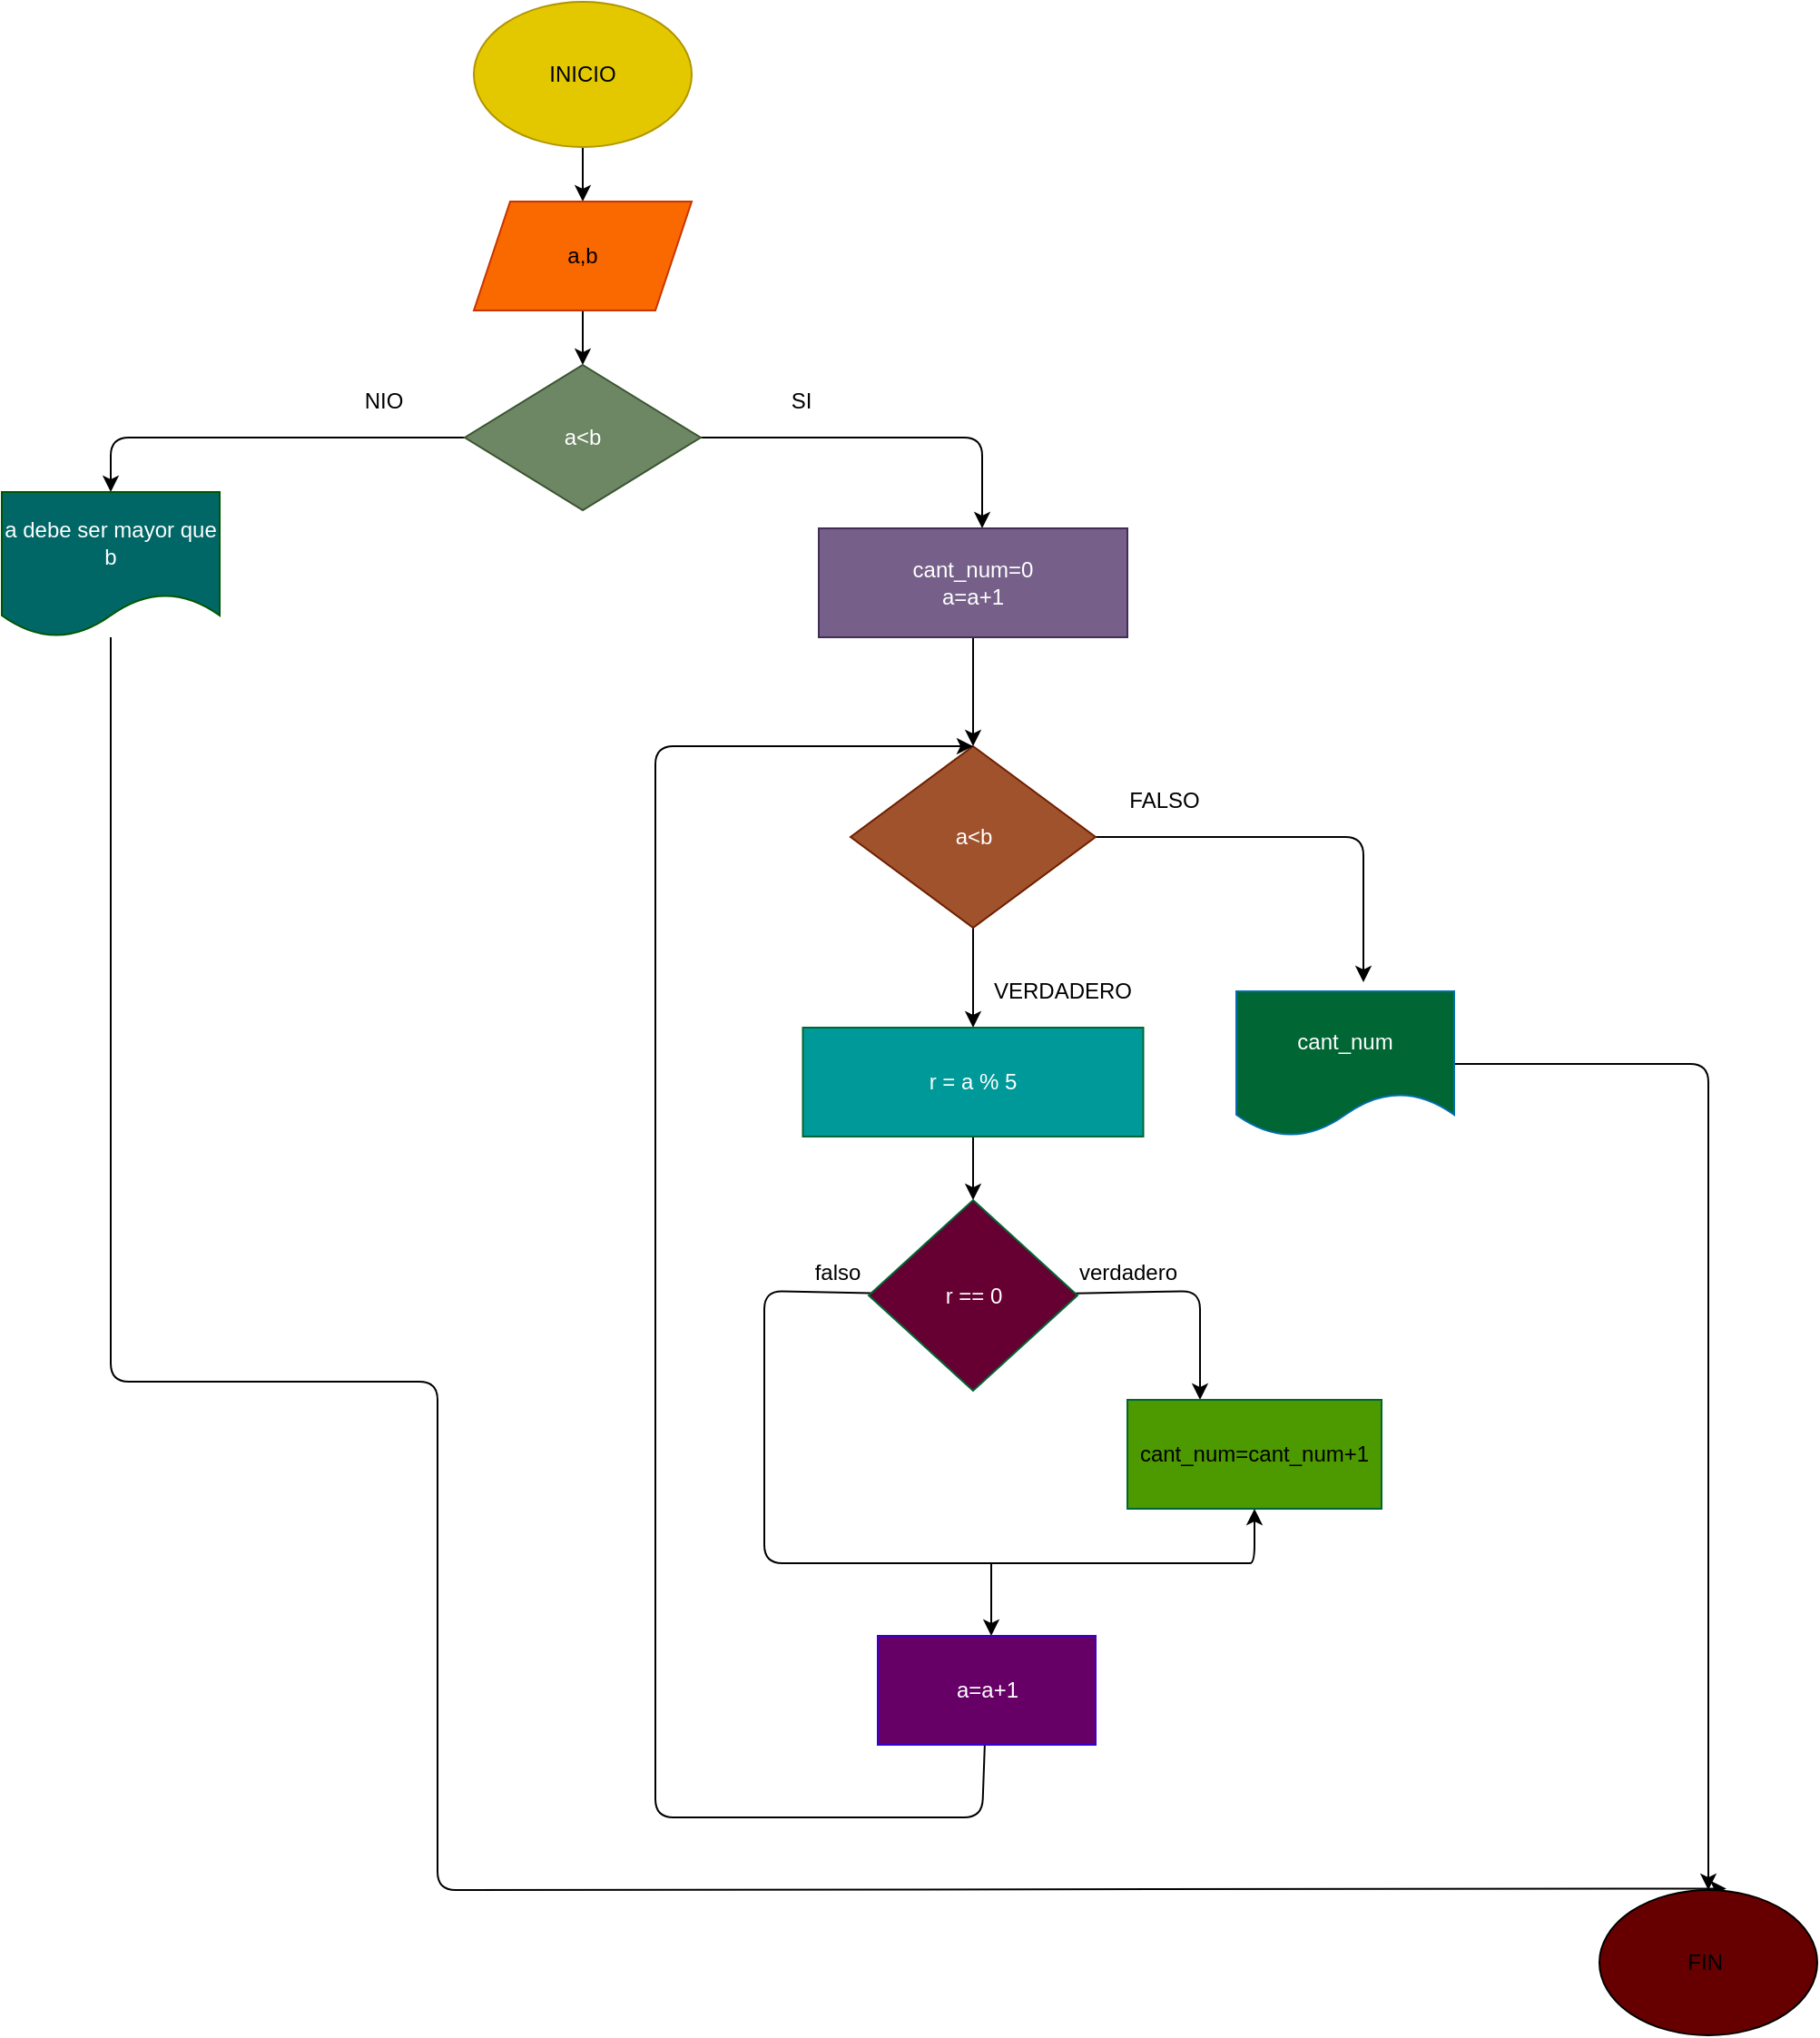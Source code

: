 <mxfile>
    <diagram id="dfwH_3myj91YeB3Efj3k" name="Page-1">
        <mxGraphModel dx="600" dy="459" grid="1" gridSize="10" guides="1" tooltips="1" connect="1" arrows="1" fold="1" page="1" pageScale="1" pageWidth="827" pageHeight="1169" math="0" shadow="0">
            <root>
                <mxCell id="0"/>
                <mxCell id="1" parent="0"/>
                <mxCell id="4" value="" style="edgeStyle=none;html=1;" parent="1" source="2" target="3" edge="1">
                    <mxGeometry relative="1" as="geometry"/>
                </mxCell>
                <mxCell id="2" value="INICIO" style="ellipse;whiteSpace=wrap;html=1;fillColor=#e3c800;fontColor=#000000;strokeColor=#B09500;" parent="1" vertex="1">
                    <mxGeometry x="330" y="40" width="120" height="80" as="geometry"/>
                </mxCell>
                <mxCell id="6" value="" style="edgeStyle=none;html=1;" parent="1" source="3" target="5" edge="1">
                    <mxGeometry relative="1" as="geometry"/>
                </mxCell>
                <mxCell id="3" value="a,b" style="shape=parallelogram;perimeter=parallelogramPerimeter;whiteSpace=wrap;html=1;fixedSize=1;fillColor=#fa6800;strokeColor=#C73500;fontColor=#000000;" parent="1" vertex="1">
                    <mxGeometry x="330" y="150" width="120" height="60" as="geometry"/>
                </mxCell>
                <mxCell id="7" style="edgeStyle=none;html=1;exitX=0;exitY=0.5;exitDx=0;exitDy=0;" parent="1" source="5" edge="1">
                    <mxGeometry relative="1" as="geometry">
                        <mxPoint x="130" y="310" as="targetPoint"/>
                        <Array as="points">
                            <mxPoint x="130" y="280"/>
                        </Array>
                    </mxGeometry>
                </mxCell>
                <mxCell id="8" style="edgeStyle=none;html=1;" parent="1" source="5" edge="1">
                    <mxGeometry relative="1" as="geometry">
                        <mxPoint x="610" y="330" as="targetPoint"/>
                        <Array as="points">
                            <mxPoint x="610" y="280"/>
                        </Array>
                    </mxGeometry>
                </mxCell>
                <mxCell id="5" value="a&amp;lt;b" style="rhombus;whiteSpace=wrap;html=1;fillColor=#6d8764;strokeColor=#3A5431;fontColor=#ffffff;" parent="1" vertex="1">
                    <mxGeometry x="325" y="240" width="130" height="80" as="geometry"/>
                </mxCell>
                <mxCell id="29" style="edgeStyle=none;html=1;entryX=0.583;entryY=-0.01;entryDx=0;entryDy=0;entryPerimeter=0;" parent="1" source="9" target="30" edge="1">
                    <mxGeometry relative="1" as="geometry">
                        <mxPoint x="430" y="1110" as="targetPoint"/>
                        <Array as="points">
                            <mxPoint x="130" y="800"/>
                            <mxPoint x="310" y="800"/>
                            <mxPoint x="310" y="950"/>
                            <mxPoint x="310" y="1080"/>
                        </Array>
                    </mxGeometry>
                </mxCell>
                <mxCell id="9" value="a debe ser mayor que b" style="shape=document;whiteSpace=wrap;html=1;boundedLbl=1;fillColor=#006666;fontColor=#ffffff;strokeColor=#005700;" parent="1" vertex="1">
                    <mxGeometry x="70" y="310" width="120" height="80" as="geometry"/>
                </mxCell>
                <mxCell id="13" style="edgeStyle=none;html=1;" parent="1" source="10" target="14" edge="1">
                    <mxGeometry relative="1" as="geometry">
                        <mxPoint x="605" y="430" as="targetPoint"/>
                    </mxGeometry>
                </mxCell>
                <mxCell id="10" value="cant_num=0&lt;br&gt;a=a+1" style="rounded=0;whiteSpace=wrap;html=1;fillColor=#76608a;strokeColor=#432D57;fontColor=#ffffff;" parent="1" vertex="1">
                    <mxGeometry x="520" y="330" width="170" height="60" as="geometry"/>
                </mxCell>
                <mxCell id="15" style="edgeStyle=none;html=1;" parent="1" source="14" edge="1">
                    <mxGeometry relative="1" as="geometry">
                        <mxPoint x="820" y="580" as="targetPoint"/>
                        <Array as="points">
                            <mxPoint x="760" y="500"/>
                            <mxPoint x="820" y="500"/>
                            <mxPoint x="820" y="560"/>
                        </Array>
                    </mxGeometry>
                </mxCell>
                <mxCell id="23" value="" style="edgeStyle=none;html=1;" parent="1" source="14" target="22" edge="1">
                    <mxGeometry relative="1" as="geometry"/>
                </mxCell>
                <mxCell id="14" value="a&amp;lt;b" style="rhombus;whiteSpace=wrap;html=1;strokeColor=#6D1F00;fillColor=#a0522d;fontColor=#ffffff;" parent="1" vertex="1">
                    <mxGeometry x="537.5" y="450" width="135" height="100" as="geometry"/>
                </mxCell>
                <mxCell id="44" style="edgeStyle=none;html=1;entryX=0.5;entryY=0;entryDx=0;entryDy=0;" edge="1" parent="1" source="16" target="30">
                    <mxGeometry relative="1" as="geometry">
                        <mxPoint x="1080" y="625" as="targetPoint"/>
                        <Array as="points">
                            <mxPoint x="1010" y="625"/>
                        </Array>
                    </mxGeometry>
                </mxCell>
                <mxCell id="16" value="cant_num" style="shape=document;whiteSpace=wrap;html=1;boundedLbl=1;fillColor=#006633;fontColor=#ffffff;strokeColor=#006EAF;" parent="1" vertex="1">
                    <mxGeometry x="750" y="585" width="120" height="80" as="geometry"/>
                </mxCell>
                <mxCell id="34" value="" style="edgeStyle=none;html=1;" parent="1" source="22" target="33" edge="1">
                    <mxGeometry relative="1" as="geometry"/>
                </mxCell>
                <mxCell id="22" value="r = a % 5" style="whiteSpace=wrap;html=1;fillColor=#009999;fontColor=#ffffff;strokeColor=#006633;" parent="1" vertex="1">
                    <mxGeometry x="511.25" y="605" width="187.5" height="60" as="geometry"/>
                </mxCell>
                <mxCell id="24" value="FALSO" style="text;html=1;align=center;verticalAlign=middle;resizable=0;points=[];autosize=1;strokeColor=none;fillColor=none;" parent="1" vertex="1">
                    <mxGeometry x="685" y="470" width="50" height="20" as="geometry"/>
                </mxCell>
                <mxCell id="25" value="VERDADERO" style="text;html=1;align=center;verticalAlign=middle;resizable=0;points=[];autosize=1;strokeColor=none;fillColor=none;" parent="1" vertex="1">
                    <mxGeometry x="608.75" y="575" width="90" height="20" as="geometry"/>
                </mxCell>
                <mxCell id="30" value="FIN&amp;nbsp;" style="ellipse;whiteSpace=wrap;html=1;fillColor=#660000;" parent="1" vertex="1">
                    <mxGeometry x="950" y="1080" width="120" height="80" as="geometry"/>
                </mxCell>
                <mxCell id="31" value="SI" style="text;html=1;align=center;verticalAlign=middle;resizable=0;points=[];autosize=1;strokeColor=none;fillColor=none;" parent="1" vertex="1">
                    <mxGeometry x="495" y="250" width="30" height="20" as="geometry"/>
                </mxCell>
                <mxCell id="32" value="NIO" style="text;html=1;align=center;verticalAlign=middle;resizable=0;points=[];autosize=1;strokeColor=none;fillColor=none;" parent="1" vertex="1">
                    <mxGeometry x="260" y="250" width="40" height="20" as="geometry"/>
                </mxCell>
                <mxCell id="35" style="edgeStyle=none;html=1;" parent="1" source="33" edge="1">
                    <mxGeometry relative="1" as="geometry">
                        <mxPoint x="730" y="810" as="targetPoint"/>
                        <Array as="points">
                            <mxPoint x="730" y="750"/>
                        </Array>
                    </mxGeometry>
                </mxCell>
                <mxCell id="36" style="edgeStyle=none;html=1;entryX=0.5;entryY=1;entryDx=0;entryDy=0;" parent="1" source="33" target="37" edge="1">
                    <mxGeometry relative="1" as="geometry">
                        <mxPoint x="760" y="890" as="targetPoint"/>
                        <Array as="points">
                            <mxPoint x="490" y="750"/>
                            <mxPoint x="490" y="900"/>
                            <mxPoint x="750" y="900"/>
                            <mxPoint x="760" y="900"/>
                        </Array>
                    </mxGeometry>
                </mxCell>
                <mxCell id="33" value="r == 0" style="rhombus;whiteSpace=wrap;html=1;fillColor=#660033;strokeColor=#006633;fontColor=#ffffff;" parent="1" vertex="1">
                    <mxGeometry x="547.5" y="700" width="115" height="105" as="geometry"/>
                </mxCell>
                <mxCell id="37" value="cant_num=cant_num+1" style="rounded=0;whiteSpace=wrap;html=1;strokeColor=#006633;fillColor=#4D9900;" parent="1" vertex="1">
                    <mxGeometry x="690" y="810" width="140" height="60" as="geometry"/>
                </mxCell>
                <mxCell id="38" value="verdadero" style="text;html=1;align=center;verticalAlign=middle;resizable=0;points=[];autosize=1;strokeColor=none;fillColor=none;" parent="1" vertex="1">
                    <mxGeometry x="655" y="730" width="70" height="20" as="geometry"/>
                </mxCell>
                <mxCell id="39" value="falso" style="text;html=1;align=center;verticalAlign=middle;resizable=0;points=[];autosize=1;strokeColor=none;fillColor=none;" parent="1" vertex="1">
                    <mxGeometry x="510" y="730" width="40" height="20" as="geometry"/>
                </mxCell>
                <mxCell id="41" style="edgeStyle=none;html=1;" parent="1" edge="1">
                    <mxGeometry relative="1" as="geometry">
                        <mxPoint x="615" y="940" as="targetPoint"/>
                        <mxPoint x="615" y="900" as="sourcePoint"/>
                    </mxGeometry>
                </mxCell>
                <mxCell id="43" style="edgeStyle=none;html=1;entryX=0.5;entryY=0;entryDx=0;entryDy=0;" parent="1" source="42" target="14" edge="1">
                    <mxGeometry relative="1" as="geometry">
                        <mxPoint x="600" y="440" as="targetPoint"/>
                        <Array as="points">
                            <mxPoint x="610" y="1040"/>
                            <mxPoint x="430" y="1040"/>
                            <mxPoint x="430" y="450"/>
                        </Array>
                    </mxGeometry>
                </mxCell>
                <mxCell id="42" value="a=a+1" style="rounded=0;whiteSpace=wrap;html=1;strokeColor=#3700CC;fillColor=#660066;fontColor=#ffffff;" parent="1" vertex="1">
                    <mxGeometry x="552.5" y="940" width="120" height="60" as="geometry"/>
                </mxCell>
            </root>
        </mxGraphModel>
    </diagram>
</mxfile>
